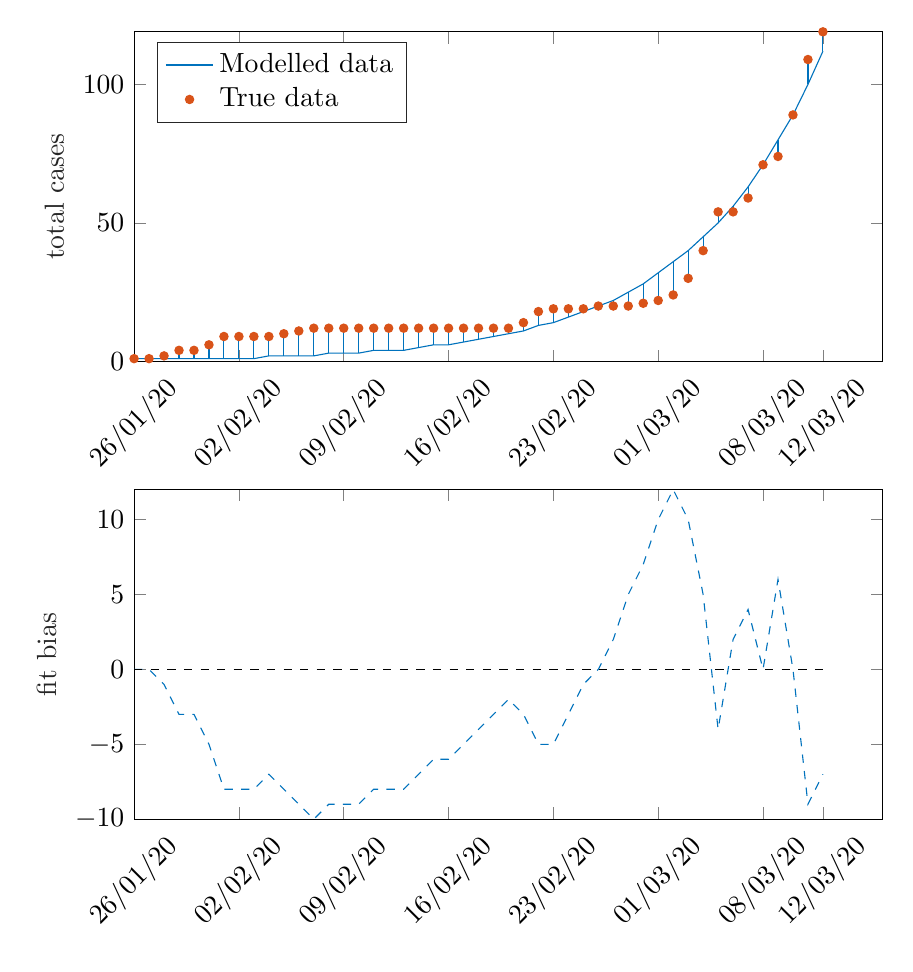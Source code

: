 % This file was created by matlab2tikz.
%
\definecolor{mycolor1}{rgb}{0.0,0.447,0.741}%
\definecolor{mycolor2}{rgb}{0.85,0.325,0.098}%
%
\begin{tikzpicture}

\begin{axis}[%
width=9.509cm,
height=4.186cm,
at={(0cm,5.814cm)},
scale only axis,
xmin=0,
xmax=50,
xtick={0,7,14,21,28,35,42,46},
xticklabels={{26/01/20},{02/02/20},{09/02/20},{16/02/20},{23/02/20},{01/03/20},{08/03/20},{12/03/20}},
xticklabel style={rotate=45},
ymin=0,
ymax=119,
ylabel style={font=\color{white!15!black}},
ylabel={total cases},
axis background/.style={fill=white},
legend style={at={(0.03,0.97)}, anchor=north west, legend cell align=left, align=left, draw=white!15!black}
]
\addplot [color=mycolor1]
  table[row sep=crcr]{%
0	1\\
1	1\\
2	1\\
3	1\\
4	1\\
5	1\\
6	1\\
7	1\\
8	1\\
9	2\\
10	2\\
11	2\\
12	2\\
13	3\\
14	3\\
15	3\\
16	4\\
17	4\\
18	4\\
19	5\\
20	6\\
21	6\\
22	7\\
23	8\\
24	9\\
25	10\\
26	11\\
27	13\\
28	14\\
29	16\\
30	18\\
31	20\\
32	22\\
33	25\\
34	28\\
35	32\\
36	36\\
37	40\\
38	45\\
39	50\\
40	56\\
41	63\\
42	71\\
43	80\\
44	89\\
45	100\\
46	112\\
};
\addlegendentry{Modelled data}

\addplot[only marks, mark=*, mark options={}, mark size=1.5pt, color=mycolor2, fill=mycolor2] table[row sep=crcr]{%
x	y\\
0	1\\
1	1\\
2	2\\
3	4\\
4	4\\
5	6\\
6	9\\
7	9\\
8	9\\
9	9\\
10	10\\
11	11\\
12	12\\
13	12\\
14	12\\
15	12\\
16	12\\
17	12\\
18	12\\
19	12\\
20	12\\
21	12\\
22	12\\
23	12\\
24	12\\
25	12\\
26	14\\
27	18\\
28	19\\
29	19\\
30	19\\
31	20\\
32	20\\
33	20\\
34	21\\
35	22\\
36	24\\
37	30\\
38	40\\
39	54\\
40	54\\
41	59\\
42	71\\
43	74\\
44	89\\
45	109\\
46	119\\
};
\addlegendentry{True data}

\addplot [color=mycolor1, forget plot]
  table[row sep=crcr]{%
0	1\\
0	1\\
};
\addplot [color=mycolor1, forget plot]
  table[row sep=crcr]{%
1	1\\
1	1\\
};
\addplot [color=mycolor1, forget plot]
  table[row sep=crcr]{%
2	2\\
2	1\\
};
\addplot [color=mycolor1, forget plot]
  table[row sep=crcr]{%
3	4\\
3	1\\
};
\addplot [color=mycolor1, forget plot]
  table[row sep=crcr]{%
4	4\\
4	1\\
};
\addplot [color=mycolor1, forget plot]
  table[row sep=crcr]{%
5	6\\
5	1\\
};
\addplot [color=mycolor1, forget plot]
  table[row sep=crcr]{%
6	9\\
6	1\\
};
\addplot [color=mycolor1, forget plot]
  table[row sep=crcr]{%
7	9\\
7	1\\
};
\addplot [color=mycolor1, forget plot]
  table[row sep=crcr]{%
8	9\\
8	1\\
};
\addplot [color=mycolor1, forget plot]
  table[row sep=crcr]{%
9	9\\
9	2\\
};
\addplot [color=mycolor1, forget plot]
  table[row sep=crcr]{%
10	10\\
10	2\\
};
\addplot [color=mycolor1, forget plot]
  table[row sep=crcr]{%
11	11\\
11	2\\
};
\addplot [color=mycolor1, forget plot]
  table[row sep=crcr]{%
12	12\\
12	2\\
};
\addplot [color=mycolor1, forget plot]
  table[row sep=crcr]{%
13	12\\
13	3\\
};
\addplot [color=mycolor1, forget plot]
  table[row sep=crcr]{%
14	12\\
14	3\\
};
\addplot [color=mycolor1, forget plot]
  table[row sep=crcr]{%
15	12\\
15	3\\
};
\addplot [color=mycolor1, forget plot]
  table[row sep=crcr]{%
16	12\\
16	4\\
};
\addplot [color=mycolor1, forget plot]
  table[row sep=crcr]{%
17	12\\
17	4\\
};
\addplot [color=mycolor1, forget plot]
  table[row sep=crcr]{%
18	12\\
18	4\\
};
\addplot [color=mycolor1, forget plot]
  table[row sep=crcr]{%
19	12\\
19	5\\
};
\addplot [color=mycolor1, forget plot]
  table[row sep=crcr]{%
20	12\\
20	6\\
};
\addplot [color=mycolor1, forget plot]
  table[row sep=crcr]{%
21	12\\
21	6\\
};
\addplot [color=mycolor1, forget plot]
  table[row sep=crcr]{%
22	12\\
22	7\\
};
\addplot [color=mycolor1, forget plot]
  table[row sep=crcr]{%
23	12\\
23	8\\
};
\addplot [color=mycolor1, forget plot]
  table[row sep=crcr]{%
24	12\\
24	9\\
};
\addplot [color=mycolor1, forget plot]
  table[row sep=crcr]{%
25	12\\
25	10\\
};
\addplot [color=mycolor1, forget plot]
  table[row sep=crcr]{%
26	14\\
26	11\\
};
\addplot [color=mycolor1, forget plot]
  table[row sep=crcr]{%
27	18\\
27	13\\
};
\addplot [color=mycolor1, forget plot]
  table[row sep=crcr]{%
28	19\\
28	14\\
};
\addplot [color=mycolor1, forget plot]
  table[row sep=crcr]{%
29	19\\
29	16\\
};
\addplot [color=mycolor1, forget plot]
  table[row sep=crcr]{%
30	19\\
30	18\\
};
\addplot [color=mycolor1, forget plot]
  table[row sep=crcr]{%
31	20\\
31	20\\
};
\addplot [color=mycolor1, forget plot]
  table[row sep=crcr]{%
32	20\\
32	22\\
};
\addplot [color=mycolor1, forget plot]
  table[row sep=crcr]{%
33	20\\
33	25\\
};
\addplot [color=mycolor1, forget plot]
  table[row sep=crcr]{%
34	21\\
34	28\\
};
\addplot [color=mycolor1, forget plot]
  table[row sep=crcr]{%
35	22\\
35	32\\
};
\addplot [color=mycolor1, forget plot]
  table[row sep=crcr]{%
36	24\\
36	36\\
};
\addplot [color=mycolor1, forget plot]
  table[row sep=crcr]{%
37	30\\
37	40\\
};
\addplot [color=mycolor1, forget plot]
  table[row sep=crcr]{%
38	40\\
38	45\\
};
\addplot [color=mycolor1, forget plot]
  table[row sep=crcr]{%
39	54\\
39	50\\
};
\addplot [color=mycolor1, forget plot]
  table[row sep=crcr]{%
40	54\\
40	56\\
};
\addplot [color=mycolor1, forget plot]
  table[row sep=crcr]{%
41	59\\
41	63\\
};
\addplot [color=mycolor1, forget plot]
  table[row sep=crcr]{%
42	71\\
42	71\\
};
\addplot [color=mycolor1, forget plot]
  table[row sep=crcr]{%
43	74\\
43	80\\
};
\addplot [color=mycolor1, forget plot]
  table[row sep=crcr]{%
44	89\\
44	89\\
};
\addplot [color=mycolor1, forget plot]
  table[row sep=crcr]{%
45	109\\
45	100\\
};
\addplot [color=mycolor1, forget plot]
  table[row sep=crcr]{%
46	119\\
46	112\\
};
\end{axis}

\begin{axis}[%
width=9.509cm,
height=4.186cm,
at={(0cm,0cm)},
scale only axis,
xmin=0,
xmax=50,
xtick={0,7,14,21,28,35,42,46},
xticklabels={{26/01/20},{02/02/20},{09/02/20},{16/02/20},{23/02/20},{01/03/20},{08/03/20},{12/03/20}},
xticklabel style={rotate=45},
ymin=-10,
ymax=12,
ylabel style={font=\color{white!15!black}},
ylabel={fit bias},
axis background/.style={fill=white},
legend style={at={(0.03,0.97)}, anchor=north west, legend cell align=left, align=left, draw=white!15!black}
]
\addplot [color=mycolor1, dashed, forget plot]
  table[row sep=crcr]{%
0	0\\
1	0\\
2	-1\\
3	-3\\
4	-3\\
5	-5\\
6	-8\\
7	-8\\
8	-8\\
9	-7\\
10	-8\\
11	-9\\
12	-10\\
13	-9\\
14	-9\\
15	-9\\
16	-8\\
17	-8\\
18	-8\\
19	-7\\
20	-6\\
21	-6\\
22	-5\\
23	-4\\
24	-3\\
25	-2\\
26	-3\\
27	-5\\
28	-5\\
29	-3\\
30	-1\\
31	0\\
32	2\\
33	5\\
34	7\\
35	10\\
36	12\\
37	10\\
38	5\\
39	-4\\
40	2\\
41	4\\
42	0\\
43	6\\
44	0\\
45	-9\\
46	-7\\
};
\addplot [color=black, dashed, forget plot]
  table[row sep=crcr]{%
0	0\\
46	0\\
};
\end{axis}
\end{tikzpicture}%